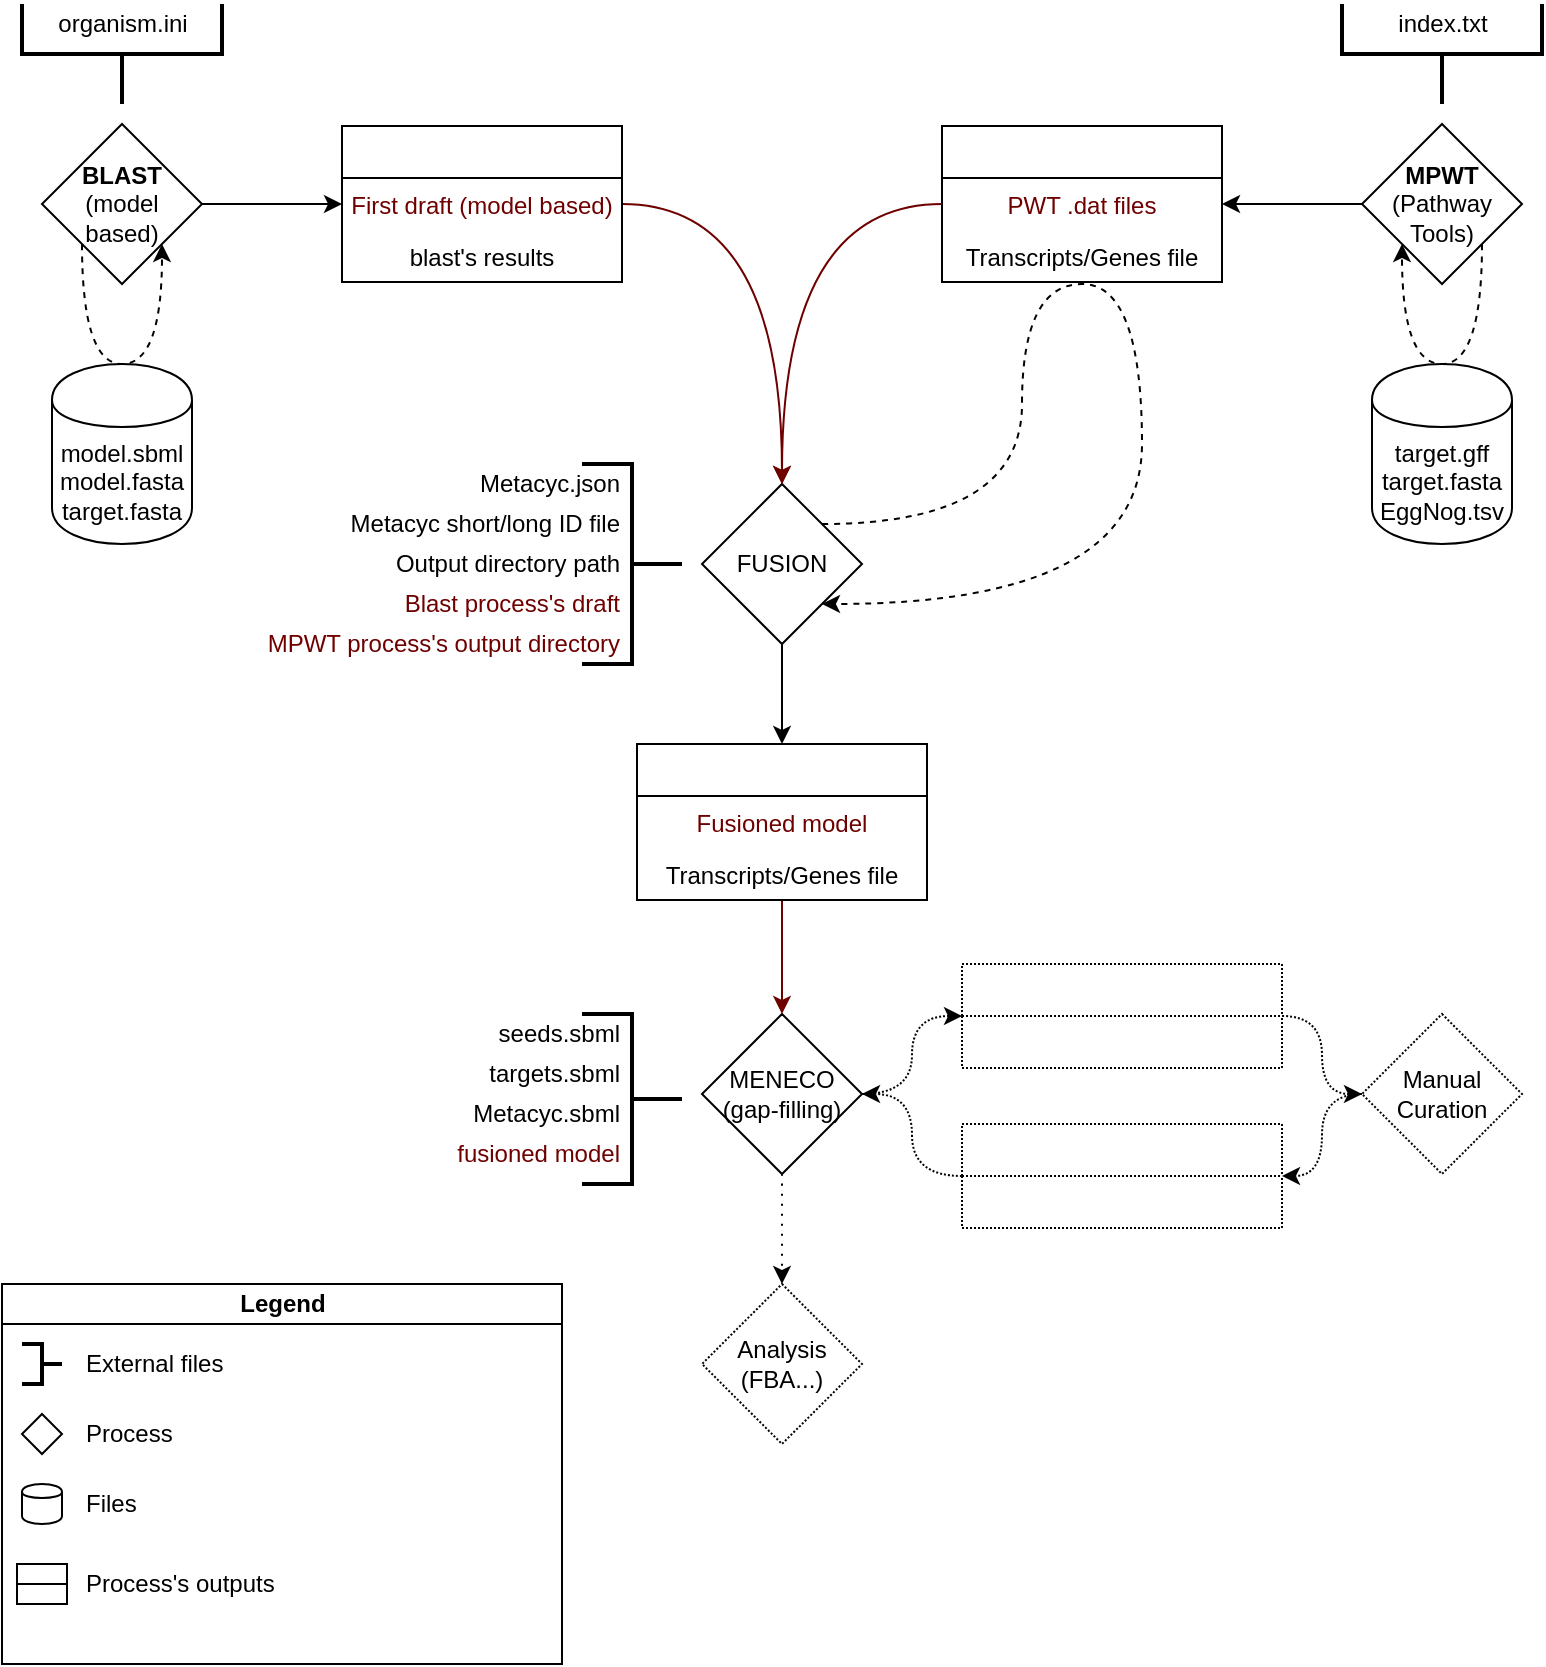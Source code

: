 <mxfile version="13.1.3">
    <diagram id="o0smKaDgvFKERGBBpBr-" name="Page-1">
        <mxGraphModel dx="932" dy="552" grid="1" gridSize="10" guides="1" tooltips="1" connect="1" arrows="1" fold="1" page="1" pageScale="1" pageWidth="827" pageHeight="1169" math="0" shadow="0">
            <root>
                <mxCell id="0"/>
                <mxCell id="1" parent="0"/>
                <mxCell id="4" style="edgeStyle=orthogonalEdgeStyle;rounded=0;orthogonalLoop=1;jettySize=auto;html=1;entryX=0;entryY=0.5;entryDx=0;entryDy=0;" edge="1" parent="1" source="HzG04TnZoqRZdCO0ONwn-1">
                    <mxGeometry relative="1" as="geometry">
                        <mxPoint x="200" y="140" as="targetPoint"/>
                    </mxGeometry>
                </mxCell>
                <mxCell id="51" style="edgeStyle=orthogonalEdgeStyle;curved=1;orthogonalLoop=1;jettySize=auto;html=1;dashed=1;exitX=0;exitY=1;exitDx=0;exitDy=0;entryX=1;entryY=1;entryDx=0;entryDy=0;" edge="1" parent="1" source="HzG04TnZoqRZdCO0ONwn-1" target="HzG04TnZoqRZdCO0ONwn-1">
                    <mxGeometry relative="1" as="geometry">
                        <mxPoint x="160" y="220" as="targetPoint"/>
                        <Array as="points">
                            <mxPoint x="70" y="220"/>
                            <mxPoint x="110" y="220"/>
                        </Array>
                    </mxGeometry>
                </mxCell>
                <mxCell id="HzG04TnZoqRZdCO0ONwn-1" value="&lt;b&gt;BLAST&lt;/b&gt;&lt;br&gt;(model &lt;br&gt;based)" style="rhombus;labelBorderColor=none;labelBackgroundColor=none;whiteSpace=wrap;html=1;" parent="1" vertex="1">
                    <mxGeometry x="50" y="100" width="80" height="80" as="geometry"/>
                </mxCell>
                <mxCell id="92" style="edgeStyle=orthogonalEdgeStyle;curved=1;orthogonalLoop=1;jettySize=auto;html=1;entryX=1;entryY=0.5;entryDx=0;entryDy=0;startArrow=none;startFill=0;fontColor=#6F0000;" edge="1" parent="1" source="HzG04TnZoqRZdCO0ONwn-3" target="89">
                    <mxGeometry relative="1" as="geometry"/>
                </mxCell>
                <mxCell id="HzG04TnZoqRZdCO0ONwn-3" value="&lt;b&gt;MPWT&lt;/b&gt;&lt;br&gt;(Pathway Tools)" style="rhombus;whiteSpace=wrap;html=1;" parent="1" vertex="1">
                    <mxGeometry x="710" y="100" width="80" height="80" as="geometry"/>
                </mxCell>
                <mxCell id="128" style="edgeStyle=orthogonalEdgeStyle;curved=1;orthogonalLoop=1;jettySize=auto;html=1;entryX=0.5;entryY=0;entryDx=0;entryDy=0;startArrow=none;startFill=0;fontColor=#6F0000;" edge="1" parent="1" source="HzG04TnZoqRZdCO0ONwn-5" target="121">
                    <mxGeometry relative="1" as="geometry"/>
                </mxCell>
                <mxCell id="HzG04TnZoqRZdCO0ONwn-5" value="FUSION" style="rhombus;whiteSpace=wrap;html=1;" parent="1" vertex="1">
                    <mxGeometry x="380" y="280" width="80" height="80" as="geometry"/>
                </mxCell>
                <mxCell id="144" style="edgeStyle=orthogonalEdgeStyle;curved=1;orthogonalLoop=1;jettySize=auto;html=1;exitX=0.5;exitY=1;exitDx=0;exitDy=0;startArrow=none;startFill=0;fontColor=#FFFFFF;dashed=1;dashPattern=1 4;entryX=0.5;entryY=0;entryDx=0;entryDy=0;" edge="1" parent="1" source="HzG04TnZoqRZdCO0ONwn-9" target="45">
                    <mxGeometry relative="1" as="geometry">
                        <mxPoint x="420" y="670" as="targetPoint"/>
                    </mxGeometry>
                </mxCell>
                <mxCell id="145" style="edgeStyle=orthogonalEdgeStyle;curved=1;orthogonalLoop=1;jettySize=auto;html=1;entryX=0;entryY=0.5;entryDx=0;entryDy=0;startArrow=none;startFill=0;fontColor=#FFFFFF;dashed=1;dashPattern=1 1;" edge="1" parent="1" source="HzG04TnZoqRZdCO0ONwn-9" target="133">
                    <mxGeometry relative="1" as="geometry"/>
                </mxCell>
                <mxCell id="HzG04TnZoqRZdCO0ONwn-9" value="MENECO&lt;br&gt;(gap-filling)" style="rhombus;whiteSpace=wrap;html=1;rounded=0;" parent="1" vertex="1">
                    <mxGeometry x="380" y="545" width="80" height="80" as="geometry"/>
                </mxCell>
                <mxCell id="151" style="edgeStyle=orthogonalEdgeStyle;curved=1;orthogonalLoop=1;jettySize=auto;html=1;exitX=0;exitY=0.5;exitDx=0;exitDy=0;entryX=1;entryY=0.5;entryDx=0;entryDy=0;startArrow=none;startFill=0;fontColor=#FFFFFF;dashed=1;dashPattern=1 1;" edge="1" parent="1" source="HzG04TnZoqRZdCO0ONwn-11" target="147">
                    <mxGeometry relative="1" as="geometry"/>
                </mxCell>
                <mxCell id="HzG04TnZoqRZdCO0ONwn-11" value="Manual Curation" style="rhombus;whiteSpace=wrap;html=1;gradientColor=none;fillColor=none;dashed=1;dashPattern=1 1;" parent="1" vertex="1">
                    <mxGeometry x="710" y="545" width="80" height="80" as="geometry"/>
                </mxCell>
                <mxCell id="HzG04TnZoqRZdCO0ONwn-13" value="" style="strokeWidth=2;html=1;shape=mxgraph.flowchart.annotation_2;align=left;labelPosition=right;pointerEvents=1;direction=west;" parent="1" vertex="1">
                    <mxGeometry x="320" y="270" width="50" height="100" as="geometry"/>
                </mxCell>
                <mxCell id="HzG04TnZoqRZdCO0ONwn-15" value="" style="strokeWidth=2;html=1;shape=mxgraph.flowchart.annotation_2;align=left;labelPosition=right;pointerEvents=1;direction=north;" parent="1" vertex="1">
                    <mxGeometry x="700" y="40" width="100" height="50" as="geometry"/>
                </mxCell>
                <mxCell id="18" value="" style="strokeWidth=2;html=1;shape=mxgraph.flowchart.annotation_2;align=left;labelPosition=right;pointerEvents=1;direction=north;" vertex="1" parent="1">
                    <mxGeometry x="40" y="40" width="100" height="50" as="geometry"/>
                </mxCell>
                <mxCell id="82" style="edgeStyle=orthogonalEdgeStyle;curved=1;orthogonalLoop=1;jettySize=auto;html=1;entryX=0.5;entryY=0;entryDx=0;entryDy=0;startArrow=none;startFill=0;fontColor=#000000;fillColor=#a20025;strokeColor=#6F0000;" edge="1" parent="1" source="78" target="HzG04TnZoqRZdCO0ONwn-5">
                    <mxGeometry relative="1" as="geometry"/>
                </mxCell>
                <mxCell id="78" value="&lt;font color=&quot;#ffffff&quot;&gt;&lt;b&gt;Blast process's output&lt;/b&gt;&lt;/font&gt;" style="swimlane;fontStyle=0;childLayout=stackLayout;horizontal=1;startSize=26;fillColor=none;horizontalStack=0;resizeParent=1;resizeParentMax=0;resizeLast=0;collapsible=1;marginBottom=0;labelBackgroundColor=none;fontColor=#000000;align=center;html=1;" vertex="1" parent="1">
                    <mxGeometry x="200" y="101" width="140" height="78" as="geometry"/>
                </mxCell>
                <mxCell id="79" value="First draft (model based)" style="text;strokeColor=none;fillColor=none;align=center;verticalAlign=top;spacingLeft=4;spacingRight=4;overflow=hidden;rotatable=0;points=[[0,0.5],[1,0.5]];portConstraint=eastwest;fontColor=#6F0000;" vertex="1" parent="78">
                    <mxGeometry y="26" width="140" height="26" as="geometry"/>
                </mxCell>
                <mxCell id="80" value="blast's results" style="text;strokeColor=none;fillColor=none;align=center;verticalAlign=top;spacingLeft=4;spacingRight=4;overflow=hidden;rotatable=0;points=[[0,0.5],[1,0.5]];portConstraint=eastwest;" vertex="1" parent="78">
                    <mxGeometry y="52" width="140" height="26" as="geometry"/>
                </mxCell>
                <mxCell id="88" value="&lt;font color=&quot;#ffffff&quot;&gt;&lt;b&gt;MPWT process's output&lt;/b&gt;&lt;/font&gt;" style="swimlane;fontStyle=0;childLayout=stackLayout;horizontal=1;startSize=26;fillColor=none;horizontalStack=0;resizeParent=1;resizeParentMax=0;resizeLast=0;collapsible=1;marginBottom=0;labelBackgroundColor=none;fontColor=#000000;align=center;html=1;" vertex="1" parent="1">
                    <mxGeometry x="500" y="101" width="140" height="78" as="geometry"/>
                </mxCell>
                <mxCell id="89" value="PWT .dat files" style="text;strokeColor=none;fillColor=none;align=center;verticalAlign=top;spacingLeft=4;spacingRight=4;overflow=hidden;rotatable=0;points=[[0,0.5],[1,0.5]];portConstraint=eastwest;fontColor=#6F0000;" vertex="1" parent="88">
                    <mxGeometry y="26" width="140" height="26" as="geometry"/>
                </mxCell>
                <mxCell id="90" value="Transcripts/Genes file" style="text;strokeColor=none;fillColor=none;align=center;verticalAlign=top;spacingLeft=4;spacingRight=4;overflow=hidden;rotatable=0;points=[[0,0.5],[1,0.5]];portConstraint=eastwest;" vertex="1" parent="88">
                    <mxGeometry y="52" width="140" height="26" as="geometry"/>
                </mxCell>
                <mxCell id="129" style="edgeStyle=orthogonalEdgeStyle;curved=1;orthogonalLoop=1;jettySize=auto;html=1;entryX=0.5;entryY=0;entryDx=0;entryDy=0;startArrow=none;startFill=0;fontColor=#6F0000;fillColor=#a20025;strokeColor=#6F0000;" edge="1" parent="1" source="121" target="HzG04TnZoqRZdCO0ONwn-9">
                    <mxGeometry relative="1" as="geometry"/>
                </mxCell>
                <mxCell id="121" value="&lt;font color=&quot;#ffffff&quot;&gt;&lt;b&gt;Fusion process's output&lt;/b&gt;&lt;/font&gt;" style="swimlane;fontStyle=0;childLayout=stackLayout;horizontal=1;startSize=26;fillColor=none;horizontalStack=0;resizeParent=1;resizeParentMax=0;resizeLast=0;collapsible=1;marginBottom=0;labelBackgroundColor=none;fontColor=#000000;align=center;html=1;" vertex="1" parent="1">
                    <mxGeometry x="347.5" y="410" width="145" height="78" as="geometry"/>
                </mxCell>
                <mxCell id="122" value="Fusioned model" style="text;strokeColor=none;fillColor=none;align=center;verticalAlign=top;spacingLeft=4;spacingRight=4;overflow=hidden;rotatable=0;points=[[0,0.5],[1,0.5]];portConstraint=eastwest;fontColor=#6F0000;" vertex="1" parent="121">
                    <mxGeometry y="26" width="145" height="26" as="geometry"/>
                </mxCell>
                <mxCell id="123" value="Transcripts/Genes file" style="text;strokeColor=none;fillColor=none;align=center;verticalAlign=top;spacingLeft=4;spacingRight=4;overflow=hidden;rotatable=0;points=[[0,0.5],[1,0.5]];portConstraint=eastwest;" vertex="1" parent="121">
                    <mxGeometry y="52" width="145" height="26" as="geometry"/>
                </mxCell>
                <mxCell id="33" value="Legend" style="swimlane;html=1;startSize=20;horizontal=1;childLayout=treeLayout;horizontalTree=0;resizable=0;containerType=tree;" vertex="1" parent="1">
                    <mxGeometry x="30" y="680" width="280" height="190" as="geometry"/>
                </mxCell>
                <mxCell id="40" value="" style="strokeWidth=2;html=1;shape=mxgraph.flowchart.annotation_2;align=left;labelPosition=right;pointerEvents=1;direction=west;" vertex="1" parent="33">
                    <mxGeometry x="10" y="30" width="20" height="20" as="geometry"/>
                </mxCell>
                <mxCell id="41" value="External files" style="text;html=1;align=left;verticalAlign=middle;resizable=0;points=[];autosize=1;" vertex="1" parent="33">
                    <mxGeometry x="40" y="30" width="80" height="20" as="geometry"/>
                </mxCell>
                <mxCell id="42" value="" style="rhombus;whiteSpace=wrap;html=1;" vertex="1" parent="33">
                    <mxGeometry x="10" y="65" width="20" height="20" as="geometry"/>
                </mxCell>
                <mxCell id="43" value="Process" style="text;html=1;align=left;verticalAlign=middle;resizable=0;points=[];autosize=1;" vertex="1" parent="33">
                    <mxGeometry x="40" y="65" width="60" height="20" as="geometry"/>
                </mxCell>
                <mxCell id="68" value="" style="shape=cylinder;whiteSpace=wrap;html=1;boundedLbl=1;backgroundOutline=1;labelBackgroundColor=none;fontColor=#000000;align=left;" vertex="1" parent="33">
                    <mxGeometry x="10" y="100" width="20" height="20" as="geometry"/>
                </mxCell>
                <mxCell id="69" value="Files" style="text;html=1;align=left;verticalAlign=middle;resizable=0;points=[];autosize=1;" vertex="1" parent="33">
                    <mxGeometry x="40" y="100" width="40" height="20" as="geometry"/>
                </mxCell>
                <mxCell id="106" value="" style="swimlane;fontStyle=0;childLayout=stackLayout;horizontal=1;startSize=10;fillColor=none;horizontalStack=0;resizeParent=1;resizeParentMax=0;resizeLast=0;collapsible=1;marginBottom=0;labelBackgroundColor=none;fontColor=#6F0000;align=left;html=1;" vertex="1" parent="33">
                    <mxGeometry x="7.5" y="140" width="25" height="20" as="geometry"/>
                </mxCell>
                <mxCell id="110" value="Process's outputs" style="text;html=1;align=left;verticalAlign=middle;resizable=0;points=[];autosize=1;" vertex="1" parent="33">
                    <mxGeometry x="40" y="140" width="110" height="20" as="geometry"/>
                </mxCell>
                <mxCell id="45" value="Analysis&lt;br&gt;(FBA...)" style="rhombus;whiteSpace=wrap;html=1;align=center;dashed=1;dashPattern=1 1;" vertex="1" parent="1">
                    <mxGeometry x="380" y="680" width="80" height="80" as="geometry"/>
                </mxCell>
                <mxCell id="49" value="organism.ini" style="text;html=1;align=center;verticalAlign=middle;resizable=0;points=[];autosize=1;" vertex="1" parent="1">
                    <mxGeometry x="50" y="40" width="80" height="20" as="geometry"/>
                </mxCell>
                <mxCell id="50" value="model.sbml&lt;br&gt;model.fasta&lt;br&gt;target.fasta" style="shape=cylinder;html=1;boundedLbl=1;backgroundOutline=1;align=center;labelBackgroundColor=none;labelBorderColor=none;whiteSpace=wrap;" vertex="1" parent="1">
                    <mxGeometry x="55" y="220" width="70" height="90" as="geometry"/>
                </mxCell>
                <mxCell id="53" value="index.txt" style="text;html=1;align=center;verticalAlign=middle;resizable=0;points=[];autosize=1;" vertex="1" parent="1">
                    <mxGeometry x="720" y="40" width="60" height="20" as="geometry"/>
                </mxCell>
                <mxCell id="63" style="edgeStyle=orthogonalEdgeStyle;curved=1;orthogonalLoop=1;jettySize=auto;html=1;entryX=1;entryY=1;entryDx=0;entryDy=0;dashed=1;startArrow=none;startFill=0;fontColor=#000000;exitX=1;exitY=0;exitDx=0;exitDy=0;" edge="1" parent="1" source="HzG04TnZoqRZdCO0ONwn-5" target="HzG04TnZoqRZdCO0ONwn-5">
                    <mxGeometry relative="1" as="geometry">
                        <mxPoint x="460" y="310" as="sourcePoint"/>
                        <Array as="points">
                            <mxPoint x="540" y="300"/>
                            <mxPoint x="540" y="180"/>
                            <mxPoint x="600" y="180"/>
                            <mxPoint x="600" y="340"/>
                        </Array>
                    </mxGeometry>
                </mxCell>
                <mxCell id="64" value="target.gff&lt;br&gt;target.fasta&lt;br&gt;EggNog.tsv" style="shape=cylinder;html=1;boundedLbl=1;backgroundOutline=1;align=center;labelBackgroundColor=none;labelBorderColor=none;whiteSpace=wrap;" vertex="1" parent="1">
                    <mxGeometry x="715" y="220" width="70" height="90" as="geometry"/>
                </mxCell>
                <mxCell id="66" style="edgeStyle=orthogonalEdgeStyle;curved=1;orthogonalLoop=1;jettySize=auto;html=1;exitX=1;exitY=1;exitDx=0;exitDy=0;entryX=0;entryY=1;entryDx=0;entryDy=0;dashed=1;startArrow=none;startFill=0;fontColor=#000000;" edge="1" parent="1" source="HzG04TnZoqRZdCO0ONwn-3" target="HzG04TnZoqRZdCO0ONwn-3">
                    <mxGeometry relative="1" as="geometry">
                        <Array as="points">
                            <mxPoint x="770" y="220"/>
                            <mxPoint x="730" y="220"/>
                        </Array>
                    </mxGeometry>
                </mxCell>
                <mxCell id="93" value="Metacyc short/long ID file" style="text;html=1;align=right;verticalAlign=middle;resizable=0;points=[];autosize=1;" vertex="1" parent="1">
                    <mxGeometry x="190" y="290" width="150" height="20" as="geometry"/>
                </mxCell>
                <mxCell id="94" value="Metacyc.json" style="text;html=1;align=right;verticalAlign=middle;resizable=0;points=[];autosize=1;" vertex="1" parent="1">
                    <mxGeometry x="250" y="270" width="90" height="20" as="geometry"/>
                </mxCell>
                <mxCell id="97" value="MPWT process's output directory" style="text;html=1;align=right;verticalAlign=middle;resizable=0;points=[];autosize=1;fontColor=#6F0000;" vertex="1" parent="1">
                    <mxGeometry x="150" y="350" width="190" height="20" as="geometry"/>
                </mxCell>
                <mxCell id="101" style="edgeStyle=orthogonalEdgeStyle;curved=1;orthogonalLoop=1;jettySize=auto;html=1;exitX=0;exitY=0.5;exitDx=0;exitDy=0;entryX=0.5;entryY=0;entryDx=0;entryDy=0;startArrow=none;startFill=0;fontColor=#6F0000;fillColor=#a20025;strokeColor=#6F0000;" edge="1" parent="1" source="89" target="HzG04TnZoqRZdCO0ONwn-5">
                    <mxGeometry relative="1" as="geometry"/>
                </mxCell>
                <mxCell id="102" value="Blast process's draft" style="text;html=1;align=right;verticalAlign=middle;resizable=0;points=[];autosize=1;fontColor=#6F0000;" vertex="1" parent="1">
                    <mxGeometry x="220" y="330" width="120" height="20" as="geometry"/>
                </mxCell>
                <mxCell id="104" value="Output directory path" style="text;html=1;align=right;verticalAlign=middle;resizable=0;points=[];autosize=1;" vertex="1" parent="1">
                    <mxGeometry x="210" y="310" width="130" height="20" as="geometry"/>
                </mxCell>
                <mxCell id="114" value="" style="strokeWidth=2;html=1;shape=mxgraph.flowchart.annotation_2;align=left;labelPosition=right;pointerEvents=1;direction=west;" vertex="1" parent="1">
                    <mxGeometry x="320" y="545" width="50" height="85" as="geometry"/>
                </mxCell>
                <mxCell id="116" value="seeds.sbml" style="text;html=1;align=right;verticalAlign=middle;resizable=0;points=[];autosize=1;" vertex="1" parent="1">
                    <mxGeometry x="260" y="545" width="80" height="20" as="geometry"/>
                </mxCell>
                <mxCell id="118" value="targets.sbml" style="text;html=1;align=right;verticalAlign=middle;resizable=0;points=[];autosize=1;" vertex="1" parent="1">
                    <mxGeometry x="260" y="565" width="80" height="20" as="geometry"/>
                </mxCell>
                <mxCell id="131" value="fusioned model" style="text;html=1;align=right;verticalAlign=middle;resizable=0;points=[];autosize=1;fontColor=#6F0000;" vertex="1" parent="1">
                    <mxGeometry x="240" y="605" width="100" height="20" as="geometry"/>
                </mxCell>
                <mxCell id="132" value="Metacyc.sbml" style="text;html=1;align=right;verticalAlign=middle;resizable=0;points=[];autosize=1;" vertex="1" parent="1">
                    <mxGeometry x="250" y="585" width="90" height="20" as="geometry"/>
                </mxCell>
                <mxCell id="146" style="edgeStyle=orthogonalEdgeStyle;curved=1;orthogonalLoop=1;jettySize=auto;html=1;entryX=0;entryY=0.5;entryDx=0;entryDy=0;startArrow=none;startFill=0;fontColor=#FFFFFF;dashed=1;dashPattern=1 1;" edge="1" parent="1" source="133" target="HzG04TnZoqRZdCO0ONwn-11">
                    <mxGeometry relative="1" as="geometry"/>
                </mxCell>
                <mxCell id="133" value="&lt;font color=&quot;#ffffff&quot;&gt;&lt;b&gt;MENECO process's output&lt;/b&gt;&lt;/font&gt;" style="swimlane;fontStyle=0;childLayout=stackLayout;horizontal=1;startSize=26;fillColor=none;horizontalStack=0;resizeParent=1;resizeParentMax=0;resizeLast=0;collapsible=1;marginBottom=0;labelBackgroundColor=none;fontColor=#000000;align=center;html=1;dashed=1;dashPattern=1 1;" vertex="1" parent="1">
                    <mxGeometry x="510" y="520" width="160" height="52" as="geometry"/>
                </mxCell>
                <mxCell id="134" value="List of retrieved reactions" style="text;strokeColor=none;fillColor=none;align=center;verticalAlign=top;spacingLeft=4;spacingRight=4;overflow=hidden;rotatable=0;points=[[0,0.5],[1,0.5]];portConstraint=eastwest;fontColor=#FFFFFF;dashed=1;dashPattern=1 1;" vertex="1" parent="133">
                    <mxGeometry y="26" width="160" height="26" as="geometry"/>
                </mxCell>
                <mxCell id="152" style="edgeStyle=orthogonalEdgeStyle;curved=1;orthogonalLoop=1;jettySize=auto;html=1;startArrow=none;startFill=0;fontColor=#FFFFFF;dashed=1;dashPattern=1 1;" edge="1" parent="1" source="147" target="HzG04TnZoqRZdCO0ONwn-9">
                    <mxGeometry relative="1" as="geometry"/>
                </mxCell>
                <mxCell id="147" value="&lt;font color=&quot;#ffffff&quot;&gt;&lt;b&gt;Manual process's output&lt;/b&gt;&lt;/font&gt;" style="swimlane;fontStyle=0;childLayout=stackLayout;horizontal=1;startSize=26;fillColor=none;horizontalStack=0;resizeParent=1;resizeParentMax=0;resizeLast=0;collapsible=1;marginBottom=0;labelBackgroundColor=none;fontColor=#000000;align=center;html=1;dashed=1;dashPattern=1 1;" vertex="1" parent="1">
                    <mxGeometry x="510" y="600" width="160" height="52" as="geometry"/>
                </mxCell>
                <mxCell id="148" value="List of chosen reactions" style="text;strokeColor=none;fillColor=none;align=center;verticalAlign=top;spacingLeft=4;spacingRight=4;overflow=hidden;rotatable=0;points=[[0,0.5],[1,0.5]];portConstraint=eastwest;fontColor=#FFFFFF;dashed=1;dashPattern=1 1;" vertex="1" parent="147">
                    <mxGeometry y="26" width="160" height="26" as="geometry"/>
                </mxCell>
            </root>
        </mxGraphModel>
    </diagram>
</mxfile>